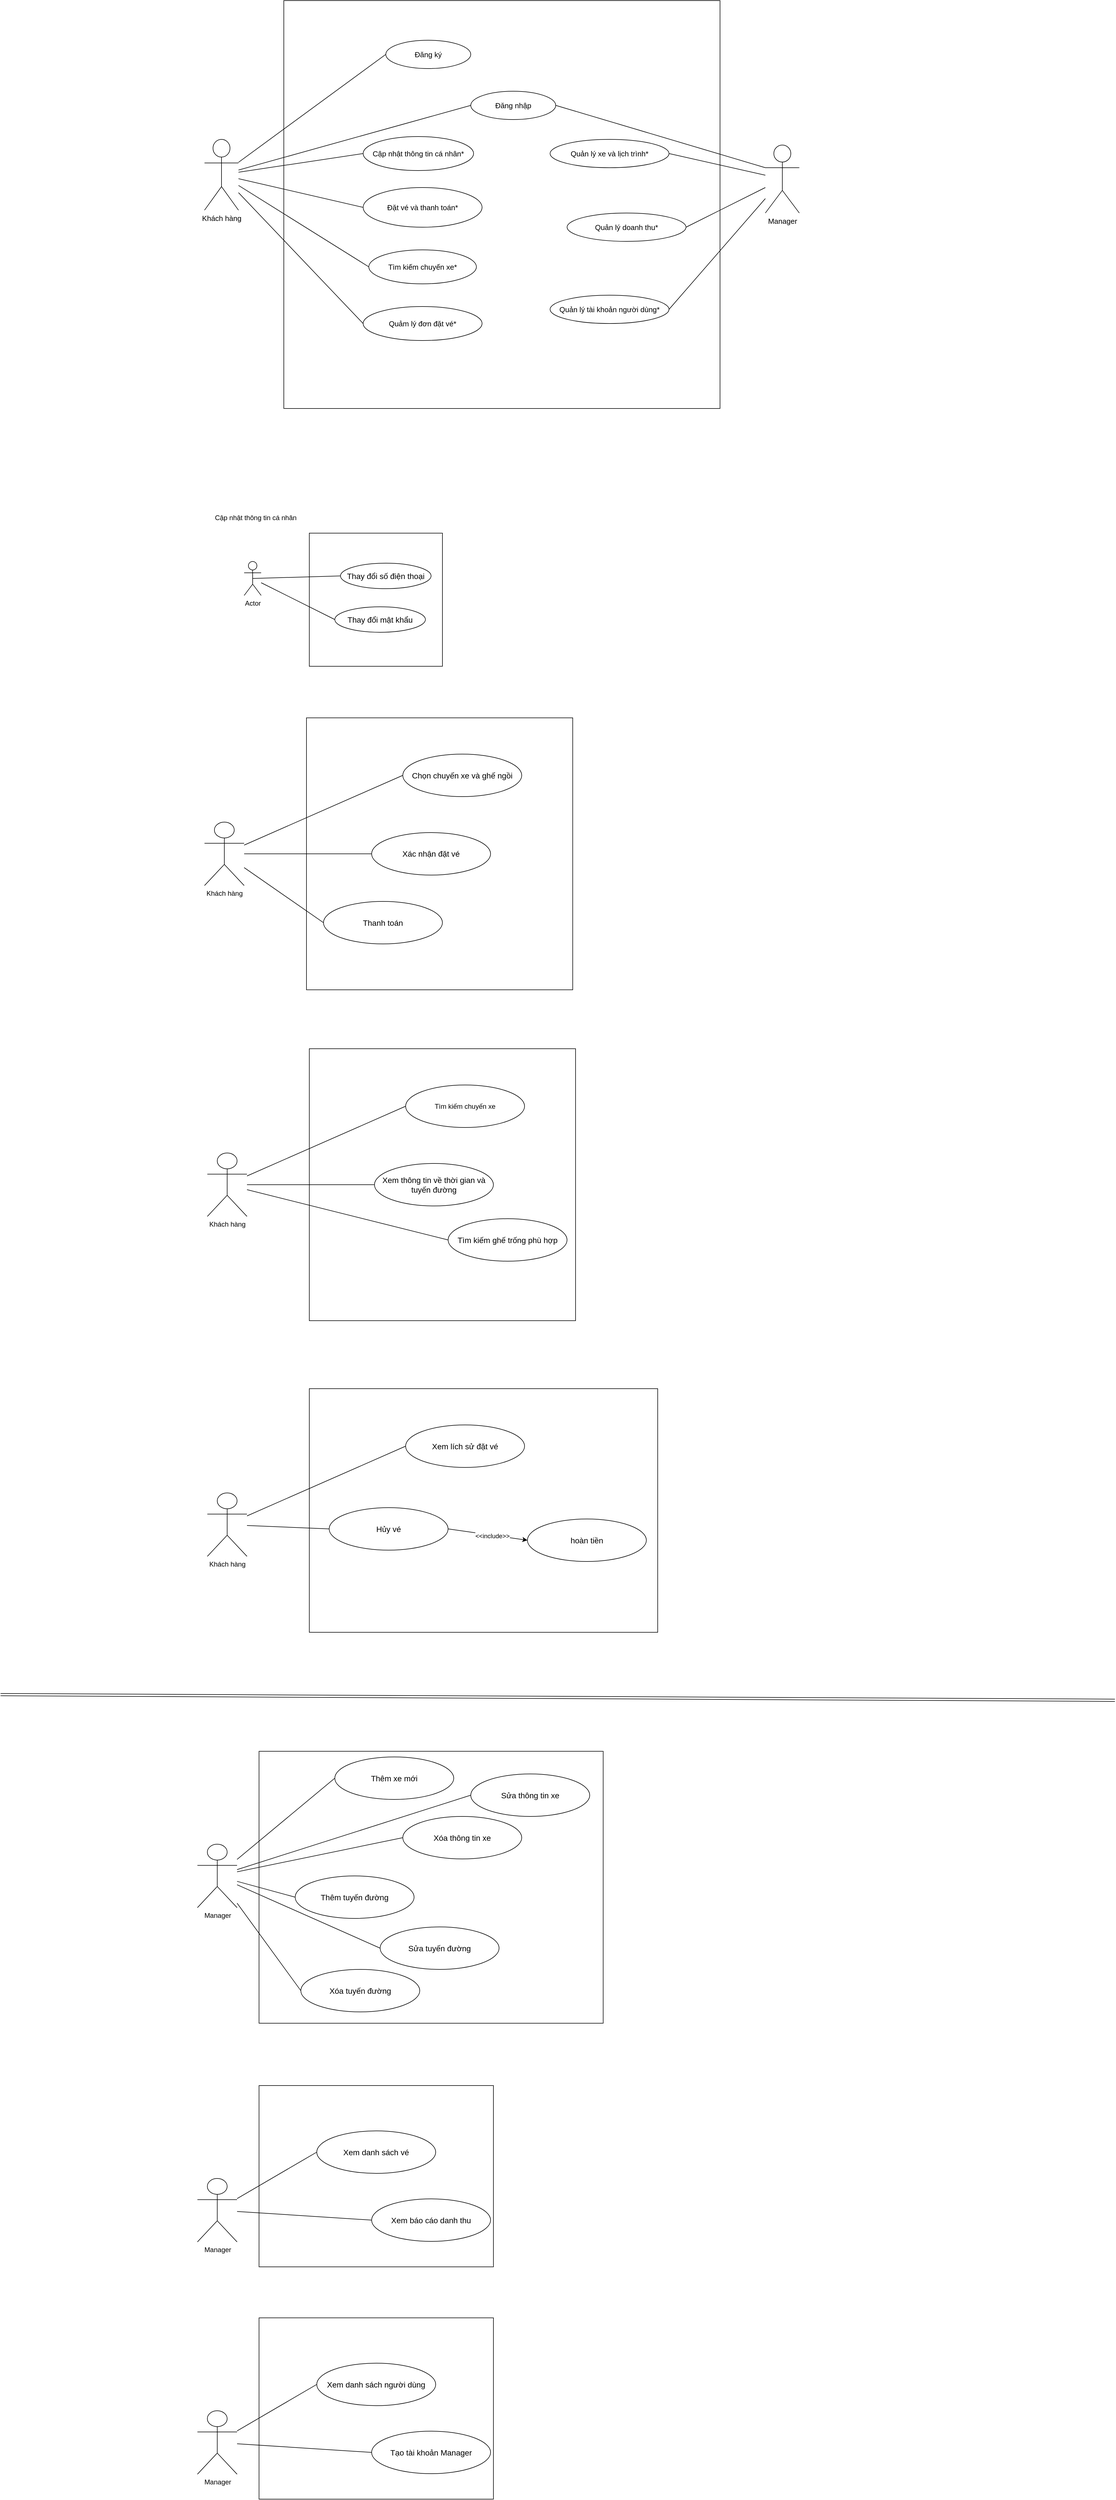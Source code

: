 <mxfile version="26.1.0">
  <diagram name="Trang-1" id="eQw4BYw5UpwCpBsreAdn">
    <mxGraphModel dx="1750" dy="883" grid="1" gridSize="10" guides="1" tooltips="1" connect="1" arrows="1" fold="1" page="1" pageScale="1" pageWidth="2339" pageHeight="3300" math="0" shadow="0">
      <root>
        <mxCell id="0" />
        <mxCell id="1" parent="0" />
        <mxCell id="Gce-sUd2AtawAeX2hsjM-67" value="" style="whiteSpace=wrap;html=1;aspect=fixed;" vertex="1" parent="1">
          <mxGeometry x="955" y="1620" width="235" height="235" as="geometry" />
        </mxCell>
        <mxCell id="Gce-sUd2AtawAeX2hsjM-66" value="" style="rounded=0;whiteSpace=wrap;html=1;" vertex="1" parent="1">
          <mxGeometry x="950" y="1946" width="470" height="480" as="geometry" />
        </mxCell>
        <mxCell id="uEizGW2Jhpf34SG__IlC-113" value="" style="rounded=0;whiteSpace=wrap;html=1;fontSize=13;" parent="1" vertex="1">
          <mxGeometry x="910" y="680" width="770" height="720" as="geometry" />
        </mxCell>
        <mxCell id="uEizGW2Jhpf34SG__IlC-19" value="&lt;div&gt;&lt;font&gt;Manager&lt;/font&gt;&lt;/div&gt;" style="shape=umlActor;verticalLabelPosition=bottom;verticalAlign=top;html=1;outlineConnect=0;fontSize=13;" parent="1" vertex="1">
          <mxGeometry x="1760" y="935" width="60" height="120" as="geometry" />
        </mxCell>
        <mxCell id="uEizGW2Jhpf34SG__IlC-20" value="&lt;font&gt;Quản lý xe và lịch trình*&lt;/font&gt;" style="ellipse;whiteSpace=wrap;html=1;fontSize=13;" parent="1" vertex="1">
          <mxGeometry x="1380" y="925" width="210" height="50" as="geometry" />
        </mxCell>
        <mxCell id="uEizGW2Jhpf34SG__IlC-22" value="&lt;font&gt;Quản lý doanh thu*&lt;/font&gt;" style="ellipse;whiteSpace=wrap;html=1;fontSize=13;" parent="1" vertex="1">
          <mxGeometry x="1410" y="1055" width="210" height="50" as="geometry" />
        </mxCell>
        <mxCell id="uEizGW2Jhpf34SG__IlC-23" value="&lt;font&gt;Quản lý tài khoản người dùng*&lt;/font&gt;" style="ellipse;whiteSpace=wrap;html=1;fontSize=13;" parent="1" vertex="1">
          <mxGeometry x="1380" y="1200" width="210" height="50" as="geometry" />
        </mxCell>
        <mxCell id="uEizGW2Jhpf34SG__IlC-27" value="&lt;font&gt;Quảm lý đơn đặt vé*&lt;/font&gt;" style="ellipse;whiteSpace=wrap;html=1;fontSize=13;" parent="1" vertex="1">
          <mxGeometry x="1050" y="1220" width="210" height="60" as="geometry" />
        </mxCell>
        <mxCell id="uEizGW2Jhpf34SG__IlC-60" value="&lt;span&gt;Đăng ký&lt;/span&gt;" style="ellipse;whiteSpace=wrap;html=1;fontSize=13;" parent="1" vertex="1">
          <mxGeometry x="1090" y="750" width="150" height="50" as="geometry" />
        </mxCell>
        <mxCell id="uEizGW2Jhpf34SG__IlC-62" value="&lt;span&gt;Cập nhật thông tin cá nhân*&lt;/span&gt;" style="ellipse;whiteSpace=wrap;html=1;fontSize=13;" parent="1" vertex="1">
          <mxGeometry x="1050" y="920" width="195" height="60" as="geometry" />
        </mxCell>
        <mxCell id="uEizGW2Jhpf34SG__IlC-63" value="&lt;span&gt;Tìm kiếm chuyến xe*&lt;/span&gt;" style="ellipse;whiteSpace=wrap;html=1;fontSize=13;" parent="1" vertex="1">
          <mxGeometry x="1060" y="1120" width="190" height="60" as="geometry" />
        </mxCell>
        <mxCell id="uEizGW2Jhpf34SG__IlC-65" value="&lt;font&gt;Đặt vé và thanh toán*&lt;/font&gt;" style="ellipse;whiteSpace=wrap;html=1;fontSize=13;" parent="1" vertex="1">
          <mxGeometry x="1050" y="1010" width="210" height="70" as="geometry" />
        </mxCell>
        <mxCell id="uEizGW2Jhpf34SG__IlC-79" value="" style="endArrow=none;html=1;rounded=0;entryX=0;entryY=0.5;entryDx=0;entryDy=0;fontSize=13;" parent="1" source="uEizGW2Jhpf34SG__IlC-31" target="uEizGW2Jhpf34SG__IlC-60" edge="1">
          <mxGeometry width="50" height="50" relative="1" as="geometry">
            <mxPoint x="630" y="750" as="sourcePoint" />
            <mxPoint x="680" y="700" as="targetPoint" />
          </mxGeometry>
        </mxCell>
        <mxCell id="uEizGW2Jhpf34SG__IlC-81" value="" style="endArrow=none;html=1;rounded=0;exitX=1;exitY=0.5;exitDx=0;exitDy=0;fontSize=13;" parent="1" source="uEizGW2Jhpf34SG__IlC-20" target="uEizGW2Jhpf34SG__IlC-19" edge="1">
          <mxGeometry width="50" height="50" relative="1" as="geometry">
            <mxPoint x="1830" y="1040" as="sourcePoint" />
            <mxPoint x="1880" y="990" as="targetPoint" />
          </mxGeometry>
        </mxCell>
        <mxCell id="uEizGW2Jhpf34SG__IlC-82" value="" style="endArrow=none;html=1;rounded=0;exitX=1;exitY=0.5;exitDx=0;exitDy=0;fontSize=13;" parent="1" source="uEizGW2Jhpf34SG__IlC-22" target="uEizGW2Jhpf34SG__IlC-19" edge="1">
          <mxGeometry width="50" height="50" relative="1" as="geometry">
            <mxPoint x="1940" y="1100" as="sourcePoint" />
            <mxPoint x="1990" y="1050" as="targetPoint" />
          </mxGeometry>
        </mxCell>
        <mxCell id="uEizGW2Jhpf34SG__IlC-83" value="" style="endArrow=none;html=1;rounded=0;exitX=1;exitY=0.5;exitDx=0;exitDy=0;fontSize=13;" parent="1" source="uEizGW2Jhpf34SG__IlC-23" target="uEizGW2Jhpf34SG__IlC-19" edge="1">
          <mxGeometry width="50" height="50" relative="1" as="geometry">
            <mxPoint x="1960" y="1270" as="sourcePoint" />
            <mxPoint x="2010" y="1220" as="targetPoint" />
          </mxGeometry>
        </mxCell>
        <mxCell id="uEizGW2Jhpf34SG__IlC-92" style="edgeStyle=orthogonalEdgeStyle;rounded=0;orthogonalLoop=1;jettySize=auto;html=1;exitX=0.5;exitY=1;exitDx=0;exitDy=0;fontSize=13;" parent="1" source="uEizGW2Jhpf34SG__IlC-27" target="uEizGW2Jhpf34SG__IlC-27" edge="1">
          <mxGeometry relative="1" as="geometry" />
        </mxCell>
        <mxCell id="uEizGW2Jhpf34SG__IlC-93" value="" style="endArrow=none;html=1;rounded=0;entryX=0;entryY=0.5;entryDx=0;entryDy=0;fontSize=13;" parent="1" source="uEizGW2Jhpf34SG__IlC-31" target="uEizGW2Jhpf34SG__IlC-65" edge="1">
          <mxGeometry width="50" height="50" relative="1" as="geometry">
            <mxPoint x="1290" y="1050" as="sourcePoint" />
            <mxPoint x="1340" y="1000" as="targetPoint" />
          </mxGeometry>
        </mxCell>
        <mxCell id="uEizGW2Jhpf34SG__IlC-98" value="" style="endArrow=none;html=1;rounded=0;entryX=0;entryY=0.5;entryDx=0;entryDy=0;fontSize=13;" parent="1" source="uEizGW2Jhpf34SG__IlC-31" target="uEizGW2Jhpf34SG__IlC-63" edge="1">
          <mxGeometry width="50" height="50" relative="1" as="geometry">
            <mxPoint x="580" y="1130" as="sourcePoint" />
            <mxPoint x="630" y="1080" as="targetPoint" />
          </mxGeometry>
        </mxCell>
        <mxCell id="uEizGW2Jhpf34SG__IlC-101" value="" style="endArrow=none;html=1;rounded=0;entryX=0;entryY=0.5;entryDx=0;entryDy=0;fontSize=13;" parent="1" source="uEizGW2Jhpf34SG__IlC-31" target="uEizGW2Jhpf34SG__IlC-62" edge="1">
          <mxGeometry width="50" height="50" relative="1" as="geometry">
            <mxPoint x="1680" y="1350" as="sourcePoint" />
            <mxPoint x="1740" y="1340" as="targetPoint" />
          </mxGeometry>
        </mxCell>
        <mxCell id="uEizGW2Jhpf34SG__IlC-117" style="edgeStyle=orthogonalEdgeStyle;rounded=0;orthogonalLoop=1;jettySize=auto;html=1;exitX=0.5;exitY=1;exitDx=0;exitDy=0;" parent="1" edge="1">
          <mxGeometry relative="1" as="geometry">
            <mxPoint x="1540" y="1430" as="sourcePoint" />
            <mxPoint x="1540" y="1430" as="targetPoint" />
          </mxGeometry>
        </mxCell>
        <mxCell id="uEizGW2Jhpf34SG__IlC-122" style="edgeStyle=orthogonalEdgeStyle;rounded=0;orthogonalLoop=1;jettySize=auto;html=1;exitX=0.5;exitY=1;exitDx=0;exitDy=0;fontSize=13;" parent="1" source="uEizGW2Jhpf34SG__IlC-65" target="uEizGW2Jhpf34SG__IlC-65" edge="1">
          <mxGeometry relative="1" as="geometry" />
        </mxCell>
        <mxCell id="uEizGW2Jhpf34SG__IlC-123" style="edgeStyle=orthogonalEdgeStyle;rounded=0;orthogonalLoop=1;jettySize=auto;html=1;exitX=0.5;exitY=1;exitDx=0;exitDy=0;fontSize=13;" parent="1" edge="1">
          <mxGeometry relative="1" as="geometry">
            <mxPoint x="1180" y="1290" as="sourcePoint" />
            <mxPoint x="1180" y="1290" as="targetPoint" />
          </mxGeometry>
        </mxCell>
        <mxCell id="uEizGW2Jhpf34SG__IlC-128" style="edgeStyle=orthogonalEdgeStyle;rounded=0;orthogonalLoop=1;jettySize=auto;html=1;exitX=0.5;exitY=1;exitDx=0;exitDy=0;fontSize=13;" parent="1" source="uEizGW2Jhpf34SG__IlC-60" target="uEizGW2Jhpf34SG__IlC-60" edge="1">
          <mxGeometry relative="1" as="geometry" />
        </mxCell>
        <mxCell id="uEizGW2Jhpf34SG__IlC-31" value="&lt;font&gt;Khách hàng&lt;/font&gt;" style="shape=umlActor;verticalLabelPosition=bottom;verticalAlign=top;html=1;outlineConnect=0;fontSize=13;" parent="1" vertex="1">
          <mxGeometry x="770" y="925" width="60" height="125" as="geometry" />
        </mxCell>
        <mxCell id="Gce-sUd2AtawAeX2hsjM-2" value="&lt;span&gt;Đăng nhập&lt;/span&gt;" style="ellipse;whiteSpace=wrap;html=1;fontSize=13;" vertex="1" parent="1">
          <mxGeometry x="1240" y="840" width="150" height="50" as="geometry" />
        </mxCell>
        <mxCell id="Gce-sUd2AtawAeX2hsjM-7" value="Actor" style="shape=umlActor;verticalLabelPosition=bottom;verticalAlign=top;html=1;outlineConnect=0;" vertex="1" parent="1">
          <mxGeometry x="840" y="1670" width="30" height="60" as="geometry" />
        </mxCell>
        <mxCell id="Gce-sUd2AtawAeX2hsjM-8" value="&lt;span style=&quot;font-size: 14px;&quot;&gt;Thay đổi mật khẩu&lt;/span&gt;" style="ellipse;whiteSpace=wrap;html=1;" vertex="1" parent="1">
          <mxGeometry x="1000" y="1750" width="160" height="45" as="geometry" />
        </mxCell>
        <mxCell id="Gce-sUd2AtawAeX2hsjM-11" value="Cập nhật thông tin cá nhân" style="text;html=1;align=center;verticalAlign=middle;resizable=0;points=[];autosize=1;strokeColor=none;fillColor=none;" vertex="1" parent="1">
          <mxGeometry x="775" y="1578" width="170" height="30" as="geometry" />
        </mxCell>
        <mxCell id="Gce-sUd2AtawAeX2hsjM-12" value="&lt;span style=&quot;font-size: 14px;&quot;&gt;Thay đổi số điện thoại&lt;/span&gt;" style="ellipse;whiteSpace=wrap;html=1;" vertex="1" parent="1">
          <mxGeometry x="1010" y="1673" width="160" height="45" as="geometry" />
        </mxCell>
        <mxCell id="Gce-sUd2AtawAeX2hsjM-21" value="Khách hàng" style="shape=umlActor;verticalLabelPosition=bottom;verticalAlign=top;html=1;outlineConnect=0;" vertex="1" parent="1">
          <mxGeometry x="770" y="2130" width="70" height="112" as="geometry" />
        </mxCell>
        <mxCell id="Gce-sUd2AtawAeX2hsjM-48" value="" style="endArrow=none;html=1;rounded=0;entryX=0;entryY=0.5;entryDx=0;entryDy=0;fontSize=13;" edge="1" parent="1" source="uEizGW2Jhpf34SG__IlC-31" target="Gce-sUd2AtawAeX2hsjM-2">
          <mxGeometry width="50" height="50" relative="1" as="geometry">
            <mxPoint x="1260" y="860" as="sourcePoint" />
            <mxPoint x="1310" y="810" as="targetPoint" />
          </mxGeometry>
        </mxCell>
        <mxCell id="Gce-sUd2AtawAeX2hsjM-49" value="" style="endArrow=none;html=1;rounded=0;exitX=1;exitY=0.5;exitDx=0;exitDy=0;entryX=0;entryY=0.333;entryDx=0;entryDy=0;entryPerimeter=0;fontSize=13;" edge="1" parent="1" source="Gce-sUd2AtawAeX2hsjM-2" target="uEizGW2Jhpf34SG__IlC-19">
          <mxGeometry width="50" height="50" relative="1" as="geometry">
            <mxPoint x="1490" y="930" as="sourcePoint" />
            <mxPoint x="1540" y="880" as="targetPoint" />
          </mxGeometry>
        </mxCell>
        <mxCell id="Gce-sUd2AtawAeX2hsjM-54" value="" style="endArrow=none;html=1;rounded=0;entryX=0;entryY=0.5;entryDx=0;entryDy=0;fontSize=13;" edge="1" parent="1" source="uEizGW2Jhpf34SG__IlC-31" target="uEizGW2Jhpf34SG__IlC-27">
          <mxGeometry width="50" height="50" relative="1" as="geometry">
            <mxPoint x="1340" y="1030" as="sourcePoint" />
            <mxPoint x="1390" y="980" as="targetPoint" />
          </mxGeometry>
        </mxCell>
        <mxCell id="Gce-sUd2AtawAeX2hsjM-57" value="&lt;span style=&quot;font-size: 14px;&quot;&gt;Chọn chuyến xe và ghế ngồi&lt;/span&gt;" style="ellipse;whiteSpace=wrap;html=1;" vertex="1" parent="1">
          <mxGeometry x="1120" y="2010" width="210" height="75" as="geometry" />
        </mxCell>
        <mxCell id="Gce-sUd2AtawAeX2hsjM-58" value="&lt;span style=&quot;font-size: 14px;&quot;&gt;Thanh toán&lt;/span&gt;" style="ellipse;whiteSpace=wrap;html=1;" vertex="1" parent="1">
          <mxGeometry x="980" y="2270" width="210" height="75" as="geometry" />
        </mxCell>
        <mxCell id="Gce-sUd2AtawAeX2hsjM-59" value="&lt;span style=&quot;font-size: 14px;&quot;&gt;Xác nhận đặt vé&lt;/span&gt;" style="ellipse;whiteSpace=wrap;html=1;" vertex="1" parent="1">
          <mxGeometry x="1065" y="2148.5" width="210" height="75" as="geometry" />
        </mxCell>
        <mxCell id="Gce-sUd2AtawAeX2hsjM-60" value="" style="endArrow=none;html=1;rounded=0;entryX=0;entryY=0.5;entryDx=0;entryDy=0;" edge="1" parent="1" source="Gce-sUd2AtawAeX2hsjM-21" target="Gce-sUd2AtawAeX2hsjM-57">
          <mxGeometry width="50" height="50" relative="1" as="geometry">
            <mxPoint x="1340" y="2170" as="sourcePoint" />
            <mxPoint x="1390" y="2120" as="targetPoint" />
          </mxGeometry>
        </mxCell>
        <mxCell id="Gce-sUd2AtawAeX2hsjM-61" value="" style="endArrow=none;html=1;rounded=0;entryX=0;entryY=0.5;entryDx=0;entryDy=0;" edge="1" parent="1" source="Gce-sUd2AtawAeX2hsjM-21" target="Gce-sUd2AtawAeX2hsjM-59">
          <mxGeometry width="50" height="50" relative="1" as="geometry">
            <mxPoint x="970" y="2140.005" as="sourcePoint" />
            <mxPoint x="1520" y="2103.78" as="targetPoint" />
          </mxGeometry>
        </mxCell>
        <mxCell id="Gce-sUd2AtawAeX2hsjM-65" value="" style="endArrow=none;html=1;rounded=0;entryX=0;entryY=0.5;entryDx=0;entryDy=0;" edge="1" parent="1" source="Gce-sUd2AtawAeX2hsjM-21" target="Gce-sUd2AtawAeX2hsjM-58">
          <mxGeometry width="50" height="50" relative="1" as="geometry">
            <mxPoint x="1340" y="2170" as="sourcePoint" />
            <mxPoint x="1390" y="2120" as="targetPoint" />
          </mxGeometry>
        </mxCell>
        <mxCell id="Gce-sUd2AtawAeX2hsjM-68" value="" style="endArrow=none;html=1;rounded=0;exitX=0.5;exitY=0.5;exitDx=0;exitDy=0;exitPerimeter=0;entryX=0;entryY=0.5;entryDx=0;entryDy=0;" edge="1" parent="1" source="Gce-sUd2AtawAeX2hsjM-7" target="Gce-sUd2AtawAeX2hsjM-12">
          <mxGeometry width="50" height="50" relative="1" as="geometry">
            <mxPoint x="1090" y="1710" as="sourcePoint" />
            <mxPoint x="1140" y="1660" as="targetPoint" />
          </mxGeometry>
        </mxCell>
        <mxCell id="Gce-sUd2AtawAeX2hsjM-69" value="" style="endArrow=none;html=1;rounded=0;entryX=0;entryY=0.5;entryDx=0;entryDy=0;" edge="1" parent="1" source="Gce-sUd2AtawAeX2hsjM-7" target="Gce-sUd2AtawAeX2hsjM-8">
          <mxGeometry width="50" height="50" relative="1" as="geometry">
            <mxPoint x="1090" y="1710" as="sourcePoint" />
            <mxPoint x="1140" y="1660" as="targetPoint" />
          </mxGeometry>
        </mxCell>
        <mxCell id="Gce-sUd2AtawAeX2hsjM-70" value="" style="rounded=0;whiteSpace=wrap;html=1;" vertex="1" parent="1">
          <mxGeometry x="955" y="2530" width="470" height="480" as="geometry" />
        </mxCell>
        <mxCell id="Gce-sUd2AtawAeX2hsjM-71" value="Khách hàng" style="shape=umlActor;verticalLabelPosition=bottom;verticalAlign=top;html=1;outlineConnect=0;" vertex="1" parent="1">
          <mxGeometry x="775" y="2714" width="70" height="112" as="geometry" />
        </mxCell>
        <mxCell id="Gce-sUd2AtawAeX2hsjM-72" value="Tìm kiếm chuyến xe" style="ellipse;whiteSpace=wrap;html=1;" vertex="1" parent="1">
          <mxGeometry x="1125" y="2594" width="210" height="75" as="geometry" />
        </mxCell>
        <mxCell id="Gce-sUd2AtawAeX2hsjM-73" value="&lt;span style=&quot;font-size: 14px;&quot;&gt;Tìm kiếm ghế trống phù hợp&lt;/span&gt;" style="ellipse;whiteSpace=wrap;html=1;" vertex="1" parent="1">
          <mxGeometry x="1200" y="2830" width="210" height="75" as="geometry" />
        </mxCell>
        <mxCell id="Gce-sUd2AtawAeX2hsjM-74" value="&lt;span style=&quot;font-size: 14px;&quot;&gt;Xem thông tin về thời gian và tuyến đường&lt;/span&gt;" style="ellipse;whiteSpace=wrap;html=1;" vertex="1" parent="1">
          <mxGeometry x="1070" y="2732.5" width="210" height="75" as="geometry" />
        </mxCell>
        <mxCell id="Gce-sUd2AtawAeX2hsjM-75" value="" style="endArrow=none;html=1;rounded=0;entryX=0;entryY=0.5;entryDx=0;entryDy=0;" edge="1" parent="1" source="Gce-sUd2AtawAeX2hsjM-71" target="Gce-sUd2AtawAeX2hsjM-72">
          <mxGeometry width="50" height="50" relative="1" as="geometry">
            <mxPoint x="1345" y="2754" as="sourcePoint" />
            <mxPoint x="1395" y="2704" as="targetPoint" />
          </mxGeometry>
        </mxCell>
        <mxCell id="Gce-sUd2AtawAeX2hsjM-76" value="" style="endArrow=none;html=1;rounded=0;entryX=0;entryY=0.5;entryDx=0;entryDy=0;" edge="1" parent="1" source="Gce-sUd2AtawAeX2hsjM-71" target="Gce-sUd2AtawAeX2hsjM-74">
          <mxGeometry width="50" height="50" relative="1" as="geometry">
            <mxPoint x="975" y="2724.005" as="sourcePoint" />
            <mxPoint x="1525" y="2687.78" as="targetPoint" />
          </mxGeometry>
        </mxCell>
        <mxCell id="Gce-sUd2AtawAeX2hsjM-77" value="" style="endArrow=none;html=1;rounded=0;entryX=0;entryY=0.5;entryDx=0;entryDy=0;" edge="1" parent="1" source="Gce-sUd2AtawAeX2hsjM-71" target="Gce-sUd2AtawAeX2hsjM-73">
          <mxGeometry width="50" height="50" relative="1" as="geometry">
            <mxPoint x="1345" y="2754" as="sourcePoint" />
            <mxPoint x="1395" y="2704" as="targetPoint" />
          </mxGeometry>
        </mxCell>
        <mxCell id="Gce-sUd2AtawAeX2hsjM-78" value="" style="rounded=0;whiteSpace=wrap;html=1;" vertex="1" parent="1">
          <mxGeometry x="955" y="3130" width="615" height="430" as="geometry" />
        </mxCell>
        <mxCell id="Gce-sUd2AtawAeX2hsjM-79" value="Khách hàng" style="shape=umlActor;verticalLabelPosition=bottom;verticalAlign=top;html=1;outlineConnect=0;" vertex="1" parent="1">
          <mxGeometry x="775" y="3314" width="70" height="112" as="geometry" />
        </mxCell>
        <mxCell id="Gce-sUd2AtawAeX2hsjM-80" value="&lt;span style=&quot;font-size: 14px;&quot;&gt;Xem lích sử đặt vé&lt;/span&gt;" style="ellipse;whiteSpace=wrap;html=1;" vertex="1" parent="1">
          <mxGeometry x="1125" y="3194" width="210" height="75" as="geometry" />
        </mxCell>
        <mxCell id="Gce-sUd2AtawAeX2hsjM-81" value="&lt;span style=&quot;font-size: 14px;&quot;&gt;hoàn tiền&lt;/span&gt;" style="ellipse;whiteSpace=wrap;html=1;" vertex="1" parent="1">
          <mxGeometry x="1340" y="3360" width="210" height="75" as="geometry" />
        </mxCell>
        <mxCell id="Gce-sUd2AtawAeX2hsjM-82" value="&lt;span style=&quot;font-size: 14px;&quot;&gt;Hủy vé&lt;/span&gt;" style="ellipse;whiteSpace=wrap;html=1;" vertex="1" parent="1">
          <mxGeometry x="990" y="3340" width="210" height="75" as="geometry" />
        </mxCell>
        <mxCell id="Gce-sUd2AtawAeX2hsjM-83" value="" style="endArrow=none;html=1;rounded=0;entryX=0;entryY=0.5;entryDx=0;entryDy=0;" edge="1" parent="1" source="Gce-sUd2AtawAeX2hsjM-79" target="Gce-sUd2AtawAeX2hsjM-80">
          <mxGeometry width="50" height="50" relative="1" as="geometry">
            <mxPoint x="1345" y="3354" as="sourcePoint" />
            <mxPoint x="1395" y="3304" as="targetPoint" />
          </mxGeometry>
        </mxCell>
        <mxCell id="Gce-sUd2AtawAeX2hsjM-84" value="" style="endArrow=none;html=1;rounded=0;entryX=0;entryY=0.5;entryDx=0;entryDy=0;" edge="1" parent="1" source="Gce-sUd2AtawAeX2hsjM-79" target="Gce-sUd2AtawAeX2hsjM-82">
          <mxGeometry width="50" height="50" relative="1" as="geometry">
            <mxPoint x="975" y="3324.005" as="sourcePoint" />
            <mxPoint x="1525" y="3287.78" as="targetPoint" />
          </mxGeometry>
        </mxCell>
        <mxCell id="Gce-sUd2AtawAeX2hsjM-89" value="" style="endArrow=classic;html=1;rounded=0;exitX=1;exitY=0.5;exitDx=0;exitDy=0;entryX=0;entryY=0.5;entryDx=0;entryDy=0;" edge="1" parent="1" source="Gce-sUd2AtawAeX2hsjM-82" target="Gce-sUd2AtawAeX2hsjM-81">
          <mxGeometry width="50" height="50" relative="1" as="geometry">
            <mxPoint x="1310" y="3240" as="sourcePoint" />
            <mxPoint x="1360" y="3190" as="targetPoint" />
          </mxGeometry>
        </mxCell>
        <mxCell id="Gce-sUd2AtawAeX2hsjM-90" value="&amp;lt;&amp;lt;include&amp;gt;&amp;gt;" style="edgeLabel;html=1;align=center;verticalAlign=middle;resizable=0;points=[];" vertex="1" connectable="0" parent="Gce-sUd2AtawAeX2hsjM-89">
          <mxGeometry x="0.057" y="-11" relative="1" as="geometry">
            <mxPoint x="6" y="-9" as="offset" />
          </mxGeometry>
        </mxCell>
        <mxCell id="Gce-sUd2AtawAeX2hsjM-91" value="" style="rounded=0;whiteSpace=wrap;html=1;" vertex="1" parent="1">
          <mxGeometry x="866.25" y="3770" width="607.5" height="480" as="geometry" />
        </mxCell>
        <mxCell id="Gce-sUd2AtawAeX2hsjM-92" value="Manager" style="shape=umlActor;verticalLabelPosition=bottom;verticalAlign=top;html=1;outlineConnect=0;" vertex="1" parent="1">
          <mxGeometry x="757.5" y="3934" width="70" height="112" as="geometry" />
        </mxCell>
        <mxCell id="Gce-sUd2AtawAeX2hsjM-93" value="&lt;span style=&quot;font-size: 14px;&quot;&gt;Thêm xe mới&lt;/span&gt;" style="ellipse;whiteSpace=wrap;html=1;" vertex="1" parent="1">
          <mxGeometry x="1000" y="3780" width="210" height="75" as="geometry" />
        </mxCell>
        <mxCell id="Gce-sUd2AtawAeX2hsjM-95" value="&lt;span style=&quot;font-size: 14px;&quot;&gt;Thêm tuyến đường&lt;/span&gt;" style="ellipse;whiteSpace=wrap;html=1;" vertex="1" parent="1">
          <mxGeometry x="930" y="3990" width="210" height="75" as="geometry" />
        </mxCell>
        <mxCell id="Gce-sUd2AtawAeX2hsjM-96" value="" style="endArrow=none;html=1;rounded=0;entryX=0;entryY=0.5;entryDx=0;entryDy=0;" edge="1" parent="1" source="Gce-sUd2AtawAeX2hsjM-92" target="Gce-sUd2AtawAeX2hsjM-93">
          <mxGeometry width="50" height="50" relative="1" as="geometry">
            <mxPoint x="1327.5" y="3974" as="sourcePoint" />
            <mxPoint x="1377.5" y="3924" as="targetPoint" />
          </mxGeometry>
        </mxCell>
        <mxCell id="Gce-sUd2AtawAeX2hsjM-97" value="" style="endArrow=none;html=1;rounded=0;entryX=0;entryY=0.5;entryDx=0;entryDy=0;" edge="1" parent="1" source="Gce-sUd2AtawAeX2hsjM-92" target="Gce-sUd2AtawAeX2hsjM-95">
          <mxGeometry width="50" height="50" relative="1" as="geometry">
            <mxPoint x="957.5" y="3944.005" as="sourcePoint" />
            <mxPoint x="1507.5" y="3907.78" as="targetPoint" />
          </mxGeometry>
        </mxCell>
        <mxCell id="Gce-sUd2AtawAeX2hsjM-100" value="" style="shape=link;html=1;rounded=0;" edge="1" parent="1">
          <mxGeometry width="100" relative="1" as="geometry">
            <mxPoint x="410" y="3670" as="sourcePoint" />
            <mxPoint x="2377.111" y="3680" as="targetPoint" />
          </mxGeometry>
        </mxCell>
        <mxCell id="Gce-sUd2AtawAeX2hsjM-101" value="&lt;span style=&quot;font-size: 14px;&quot;&gt;Sửa thông tin xe&lt;/span&gt;" style="ellipse;whiteSpace=wrap;html=1;" vertex="1" parent="1">
          <mxGeometry x="1240" y="3810" width="210" height="75" as="geometry" />
        </mxCell>
        <mxCell id="Gce-sUd2AtawAeX2hsjM-102" value="&lt;span style=&quot;font-size: 14px;&quot;&gt;Xóa thông tin xe&lt;/span&gt;" style="ellipse;whiteSpace=wrap;html=1;" vertex="1" parent="1">
          <mxGeometry x="1120" y="3885" width="210" height="75" as="geometry" />
        </mxCell>
        <mxCell id="Gce-sUd2AtawAeX2hsjM-103" value="" style="endArrow=none;html=1;rounded=0;entryX=0;entryY=0.5;entryDx=0;entryDy=0;" edge="1" parent="1" source="Gce-sUd2AtawAeX2hsjM-92" target="Gce-sUd2AtawAeX2hsjM-101">
          <mxGeometry width="50" height="50" relative="1" as="geometry">
            <mxPoint x="1190" y="3990" as="sourcePoint" />
            <mxPoint x="1240" y="3940" as="targetPoint" />
          </mxGeometry>
        </mxCell>
        <mxCell id="Gce-sUd2AtawAeX2hsjM-104" value="" style="endArrow=none;html=1;rounded=0;entryX=0;entryY=0.5;entryDx=0;entryDy=0;" edge="1" parent="1" source="Gce-sUd2AtawAeX2hsjM-92" target="Gce-sUd2AtawAeX2hsjM-102">
          <mxGeometry width="50" height="50" relative="1" as="geometry">
            <mxPoint x="1190" y="3990" as="sourcePoint" />
            <mxPoint x="1240" y="3940" as="targetPoint" />
          </mxGeometry>
        </mxCell>
        <mxCell id="Gce-sUd2AtawAeX2hsjM-105" value="&lt;span style=&quot;font-size: 14px;&quot;&gt;Sửa tuyến đường&lt;/span&gt;" style="ellipse;whiteSpace=wrap;html=1;" vertex="1" parent="1">
          <mxGeometry x="1080" y="4080" width="210" height="75" as="geometry" />
        </mxCell>
        <mxCell id="Gce-sUd2AtawAeX2hsjM-106" value="&lt;span style=&quot;font-size: 14px;&quot;&gt;Xóa tuyến đường&lt;/span&gt;" style="ellipse;whiteSpace=wrap;html=1;" vertex="1" parent="1">
          <mxGeometry x="940" y="4155" width="210" height="75" as="geometry" />
        </mxCell>
        <mxCell id="Gce-sUd2AtawAeX2hsjM-107" value="" style="endArrow=none;html=1;rounded=0;entryX=0;entryY=0.5;entryDx=0;entryDy=0;" edge="1" parent="1" source="Gce-sUd2AtawAeX2hsjM-92" target="Gce-sUd2AtawAeX2hsjM-105">
          <mxGeometry width="50" height="50" relative="1" as="geometry">
            <mxPoint x="1340" y="4100" as="sourcePoint" />
            <mxPoint x="1390" y="4050" as="targetPoint" />
          </mxGeometry>
        </mxCell>
        <mxCell id="Gce-sUd2AtawAeX2hsjM-108" value="" style="endArrow=none;html=1;rounded=0;entryX=0;entryY=0.5;entryDx=0;entryDy=0;" edge="1" parent="1" source="Gce-sUd2AtawAeX2hsjM-92" target="Gce-sUd2AtawAeX2hsjM-106">
          <mxGeometry width="50" height="50" relative="1" as="geometry">
            <mxPoint x="1340" y="4100" as="sourcePoint" />
            <mxPoint x="1390" y="4050" as="targetPoint" />
          </mxGeometry>
        </mxCell>
        <mxCell id="Gce-sUd2AtawAeX2hsjM-109" value="" style="rounded=0;whiteSpace=wrap;html=1;" vertex="1" parent="1">
          <mxGeometry x="866.25" y="4360" width="413.75" height="320" as="geometry" />
        </mxCell>
        <mxCell id="Gce-sUd2AtawAeX2hsjM-110" value="Manager" style="shape=umlActor;verticalLabelPosition=bottom;verticalAlign=top;html=1;outlineConnect=0;" vertex="1" parent="1">
          <mxGeometry x="757.5" y="4524" width="70" height="112" as="geometry" />
        </mxCell>
        <mxCell id="Gce-sUd2AtawAeX2hsjM-111" value="&lt;span style=&quot;font-size: 14px;&quot;&gt;Xem danh sách vé&lt;/span&gt;" style="ellipse;whiteSpace=wrap;html=1;" vertex="1" parent="1">
          <mxGeometry x="968.13" y="4440" width="210" height="75" as="geometry" />
        </mxCell>
        <mxCell id="Gce-sUd2AtawAeX2hsjM-112" value="&lt;span style=&quot;font-size: 14px;&quot;&gt;Xem báo cáo danh thu&lt;/span&gt;" style="ellipse;whiteSpace=wrap;html=1;" vertex="1" parent="1">
          <mxGeometry x="1065" y="4560" width="210" height="75" as="geometry" />
        </mxCell>
        <mxCell id="Gce-sUd2AtawAeX2hsjM-113" value="" style="endArrow=none;html=1;rounded=0;entryX=0;entryY=0.5;entryDx=0;entryDy=0;" edge="1" parent="1" source="Gce-sUd2AtawAeX2hsjM-110" target="Gce-sUd2AtawAeX2hsjM-111">
          <mxGeometry width="50" height="50" relative="1" as="geometry">
            <mxPoint x="1327.5" y="4564" as="sourcePoint" />
            <mxPoint x="1377.5" y="4514" as="targetPoint" />
          </mxGeometry>
        </mxCell>
        <mxCell id="Gce-sUd2AtawAeX2hsjM-114" value="" style="endArrow=none;html=1;rounded=0;entryX=0;entryY=0.5;entryDx=0;entryDy=0;" edge="1" parent="1" source="Gce-sUd2AtawAeX2hsjM-110" target="Gce-sUd2AtawAeX2hsjM-112">
          <mxGeometry width="50" height="50" relative="1" as="geometry">
            <mxPoint x="957.5" y="4534.005" as="sourcePoint" />
            <mxPoint x="1507.5" y="4497.78" as="targetPoint" />
          </mxGeometry>
        </mxCell>
        <mxCell id="Gce-sUd2AtawAeX2hsjM-124" value="" style="rounded=0;whiteSpace=wrap;html=1;" vertex="1" parent="1">
          <mxGeometry x="866.25" y="4770" width="413.75" height="320" as="geometry" />
        </mxCell>
        <mxCell id="Gce-sUd2AtawAeX2hsjM-125" value="Manager" style="shape=umlActor;verticalLabelPosition=bottom;verticalAlign=top;html=1;outlineConnect=0;" vertex="1" parent="1">
          <mxGeometry x="757.5" y="4934" width="70" height="112" as="geometry" />
        </mxCell>
        <mxCell id="Gce-sUd2AtawAeX2hsjM-126" value="&lt;span style=&quot;font-size: 14px;&quot;&gt;Xem danh sách người dùng&lt;/span&gt;" style="ellipse;whiteSpace=wrap;html=1;" vertex="1" parent="1">
          <mxGeometry x="968.13" y="4850" width="210" height="75" as="geometry" />
        </mxCell>
        <mxCell id="Gce-sUd2AtawAeX2hsjM-127" value="&lt;span style=&quot;font-size: 14px;&quot;&gt;Tạo tài khoản Manager&lt;/span&gt;" style="ellipse;whiteSpace=wrap;html=1;" vertex="1" parent="1">
          <mxGeometry x="1065" y="4970" width="210" height="75" as="geometry" />
        </mxCell>
        <mxCell id="Gce-sUd2AtawAeX2hsjM-128" value="" style="endArrow=none;html=1;rounded=0;entryX=0;entryY=0.5;entryDx=0;entryDy=0;" edge="1" parent="1" source="Gce-sUd2AtawAeX2hsjM-125" target="Gce-sUd2AtawAeX2hsjM-126">
          <mxGeometry width="50" height="50" relative="1" as="geometry">
            <mxPoint x="1327.5" y="4974" as="sourcePoint" />
            <mxPoint x="1377.5" y="4924" as="targetPoint" />
          </mxGeometry>
        </mxCell>
        <mxCell id="Gce-sUd2AtawAeX2hsjM-129" value="" style="endArrow=none;html=1;rounded=0;entryX=0;entryY=0.5;entryDx=0;entryDy=0;" edge="1" parent="1" source="Gce-sUd2AtawAeX2hsjM-125" target="Gce-sUd2AtawAeX2hsjM-127">
          <mxGeometry width="50" height="50" relative="1" as="geometry">
            <mxPoint x="957.5" y="4944.005" as="sourcePoint" />
            <mxPoint x="1507.5" y="4907.78" as="targetPoint" />
          </mxGeometry>
        </mxCell>
      </root>
    </mxGraphModel>
  </diagram>
</mxfile>
